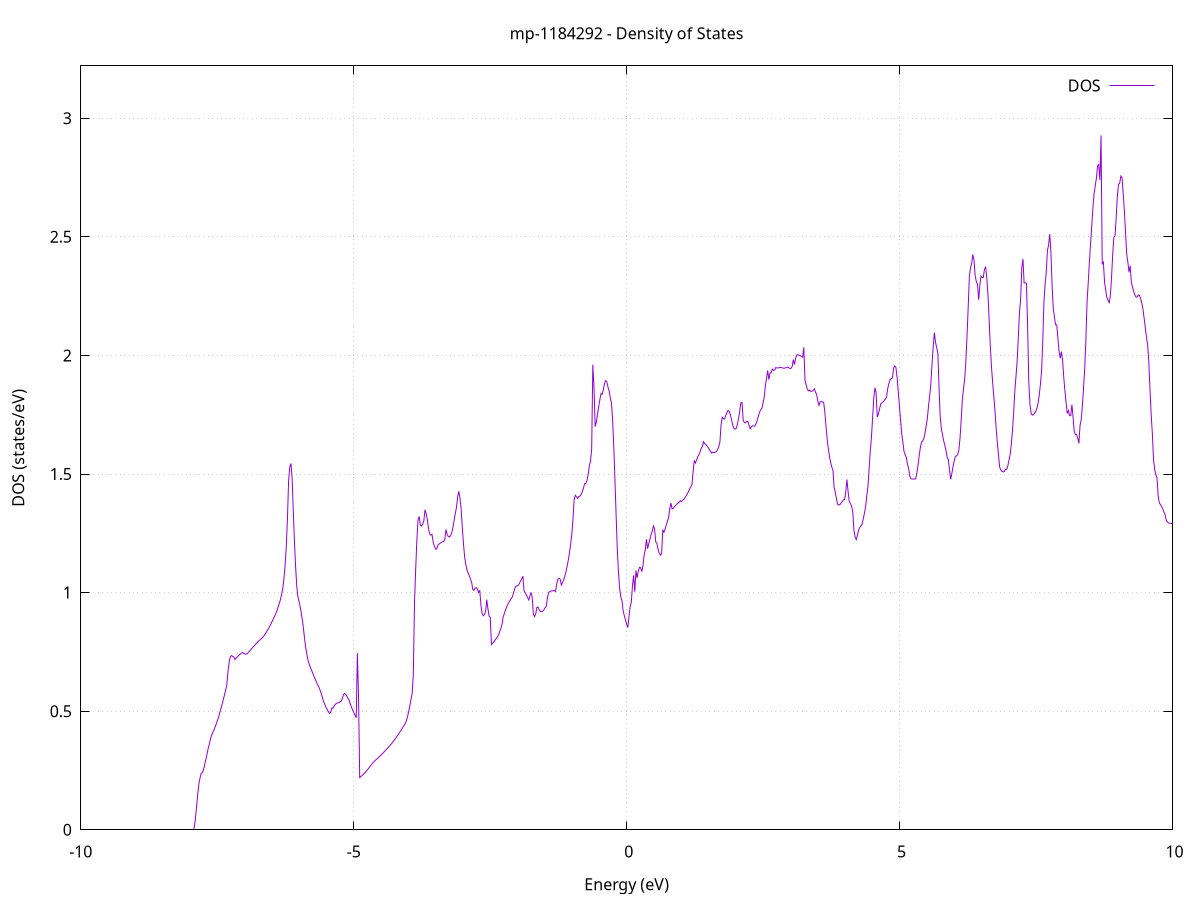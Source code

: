 set title 'mp-1184292 - Density of States'
set xlabel 'Energy (eV)'
set ylabel 'DOS (states/eV)'
set grid
set xrange [-10:10]
set yrange [0:3.221]
set xzeroaxis lt -1
set terminal png size 800,600
set output 'mp-1184292_dos_gnuplot.png'
plot '-' using 1:2 with lines title 'DOS'
-12.876600 0.000000
-12.855200 0.000000
-12.833900 0.000000
-12.812500 0.000000
-12.791200 0.000000
-12.769800 0.000000
-12.748500 0.000000
-12.727100 0.000000
-12.705800 0.000000
-12.684400 0.000000
-12.663100 0.000000
-12.641700 0.000000
-12.620300 0.000000
-12.599000 0.000000
-12.577600 0.000000
-12.556300 0.000000
-12.534900 0.000000
-12.513600 0.000000
-12.492200 0.000000
-12.470900 0.000000
-12.449500 0.000000
-12.428200 0.000000
-12.406800 0.000000
-12.385500 0.000000
-12.364100 0.000000
-12.342700 0.000000
-12.321400 0.000000
-12.300000 0.000000
-12.278700 0.000000
-12.257300 0.000000
-12.236000 0.000000
-12.214600 0.000000
-12.193300 0.000000
-12.171900 0.000000
-12.150600 0.000000
-12.129200 0.000000
-12.107900 0.000000
-12.086500 0.000000
-12.065100 0.000000
-12.043800 0.000000
-12.022400 0.000000
-12.001100 0.000000
-11.979700 0.000000
-11.958400 0.000000
-11.937000 0.000000
-11.915700 0.000000
-11.894300 0.000000
-11.873000 0.000000
-11.851600 0.000000
-11.830200 0.000000
-11.808900 0.000000
-11.787500 0.000000
-11.766200 0.000000
-11.744800 0.000000
-11.723500 0.000000
-11.702100 0.000000
-11.680800 0.000000
-11.659400 0.000000
-11.638100 0.000000
-11.616700 0.000000
-11.595400 0.000000
-11.574000 0.000000
-11.552600 0.000000
-11.531300 0.000000
-11.509900 0.000000
-11.488600 0.000000
-11.467200 0.000000
-11.445900 0.000000
-11.424500 0.000000
-11.403200 0.000000
-11.381800 0.000000
-11.360500 0.000000
-11.339100 0.000000
-11.317800 0.000000
-11.296400 0.000000
-11.275000 0.000000
-11.253700 0.000000
-11.232300 0.000000
-11.211000 0.000000
-11.189600 0.000000
-11.168300 0.000000
-11.146900 0.000000
-11.125600 0.000000
-11.104200 0.000000
-11.082900 0.000000
-11.061500 0.000000
-11.040100 0.000000
-11.018800 0.000000
-10.997400 0.000000
-10.976100 0.000000
-10.954700 0.000000
-10.933400 0.671300
-10.912000 3.934100
-10.890700 5.936700
-10.869300 5.947500
-10.848000 8.579900
-10.826600 11.376500
-10.805300 32.340500
-10.783900 21.013700
-10.762500 22.232200
-10.741200 28.675200
-10.719800 42.199900
-10.698500 43.001800
-10.677100 66.259800
-10.655800 57.631800
-10.634400 39.516400
-10.613100 46.316500
-10.591700 41.899100
-10.570400 93.167200
-10.549000 74.347300
-10.527600 106.409300
-10.506300 132.828800
-10.484900 137.106000
-10.463600 163.515000
-10.442200 86.697800
-10.420900 45.495100
-10.399500 28.879300
-10.378200 27.804700
-10.356800 8.418700
-10.335500 5.721700
-10.314100 4.422900
-10.292800 4.007300
-10.271400 4.039500
-10.250000 3.246100
-10.228700 3.423300
-10.207300 0.850700
-10.186000 0.000000
-10.164600 0.000000
-10.143300 0.000000
-10.121900 0.000000
-10.100600 0.000000
-10.079200 0.000000
-10.057900 0.000000
-10.036500 0.000000
-10.015200 0.000000
-9.993800 0.000000
-9.972400 0.000000
-9.951100 0.000000
-9.929700 0.000000
-9.908400 0.000000
-9.887000 0.000000
-9.865700 0.000000
-9.844300 0.000000
-9.823000 0.000000
-9.801600 0.000000
-9.780300 0.000000
-9.758900 0.000000
-9.737500 0.000000
-9.716200 0.000000
-9.694800 0.000000
-9.673500 0.000000
-9.652100 0.000000
-9.630800 0.000000
-9.609400 0.000000
-9.588100 0.000000
-9.566700 0.000000
-9.545400 0.000000
-9.524000 0.000000
-9.502700 0.000000
-9.481300 0.000000
-9.459900 0.000000
-9.438600 0.000000
-9.417200 0.000000
-9.395900 0.000000
-9.374500 0.000000
-9.353200 0.000000
-9.331800 0.000000
-9.310500 0.000000
-9.289100 0.000000
-9.267800 0.000000
-9.246400 0.000000
-9.225100 0.000000
-9.203700 0.000000
-9.182300 0.000000
-9.161000 0.000000
-9.139600 0.000000
-9.118300 0.000000
-9.096900 0.000000
-9.075600 0.000000
-9.054200 0.000000
-9.032900 0.000000
-9.011500 0.000000
-8.990200 0.000000
-8.968800 0.000000
-8.947400 0.000000
-8.926100 0.000000
-8.904700 0.000000
-8.883400 0.000000
-8.862000 0.000000
-8.840700 0.000000
-8.819300 0.000000
-8.798000 0.000000
-8.776600 0.000000
-8.755300 0.000000
-8.733900 0.000000
-8.712600 0.000000
-8.691200 0.000000
-8.669800 0.000000
-8.648500 0.000000
-8.627100 0.000000
-8.605800 0.000000
-8.584400 0.000000
-8.563100 0.000000
-8.541700 0.000000
-8.520400 0.000000
-8.499000 0.000000
-8.477700 0.000000
-8.456300 0.000000
-8.435000 0.000000
-8.413600 0.000000
-8.392200 0.000000
-8.370900 0.000000
-8.349500 0.000000
-8.328200 0.000000
-8.306800 0.000000
-8.285500 0.000000
-8.264100 0.000000
-8.242800 0.000000
-8.221400 0.000000
-8.200100 0.000000
-8.178700 0.000000
-8.157300 0.000000
-8.136000 0.000000
-8.114600 0.000000
-8.093300 0.000000
-8.071900 0.000000
-8.050600 0.000000
-8.029200 0.000000
-8.007900 0.000000
-7.986500 0.000000
-7.965200 0.000000
-7.943800 0.000000
-7.922500 0.007900
-7.901100 0.044600
-7.879700 0.095200
-7.858400 0.147500
-7.837000 0.192100
-7.815700 0.217900
-7.794300 0.237900
-7.773000 0.240500
-7.751600 0.253500
-7.730300 0.274600
-7.708900 0.296400
-7.687600 0.319100
-7.666200 0.342600
-7.644800 0.361700
-7.623500 0.383700
-7.602100 0.399200
-7.580800 0.410600
-7.559400 0.421100
-7.538100 0.433800
-7.516700 0.447300
-7.495400 0.461100
-7.474000 0.476800
-7.452700 0.494700
-7.431300 0.512300
-7.410000 0.530500
-7.388600 0.549400
-7.367200 0.568800
-7.345900 0.589000
-7.324500 0.610200
-7.303200 0.667700
-7.281800 0.706400
-7.260500 0.729600
-7.239100 0.734600
-7.217800 0.731100
-7.196400 0.728100
-7.175100 0.718000
-7.153700 0.723600
-7.132400 0.729100
-7.111000 0.734100
-7.089600 0.738600
-7.068300 0.742700
-7.046900 0.746700
-7.025600 0.746400
-7.004200 0.742300
-6.982900 0.740500
-6.961500 0.741100
-6.940200 0.745300
-6.918800 0.750700
-6.897500 0.756300
-6.876100 0.761900
-6.854700 0.767500
-6.833400 0.773000
-6.812000 0.778600
-6.790700 0.784100
-6.769300 0.789600
-6.748000 0.794500
-6.726600 0.799100
-6.705300 0.803600
-6.683900 0.808100
-6.662600 0.813100
-6.641200 0.819000
-6.619900 0.826700
-6.598500 0.834400
-6.577100 0.842400
-6.555800 0.850800
-6.534400 0.860000
-6.513100 0.869800
-6.491700 0.880000
-6.470400 0.890400
-6.449000 0.900800
-6.427700 0.911500
-6.406300 0.924500
-6.385000 0.938900
-6.363600 0.954200
-6.342300 0.970500
-6.320900 0.992300
-6.299500 1.017100
-6.278200 1.059300
-6.256800 1.116000
-6.235500 1.193300
-6.214100 1.311400
-6.192800 1.473200
-6.171400 1.528900
-6.150100 1.544400
-6.128700 1.483800
-6.107400 1.344400
-6.086000 1.218000
-6.064600 1.109500
-6.043300 1.026200
-6.021900 0.982100
-6.000600 0.961700
-5.979200 0.937700
-5.957900 0.910000
-5.936500 0.878200
-5.915200 0.837000
-5.893800 0.793100
-5.872500 0.758500
-5.851100 0.730700
-5.829800 0.707800
-5.808400 0.692900
-5.787000 0.680900
-5.765700 0.668900
-5.744300 0.656700
-5.723000 0.644600
-5.701600 0.632700
-5.680300 0.620800
-5.658900 0.610900
-5.637600 0.600900
-5.616200 0.588600
-5.594900 0.574400
-5.573500 0.557400
-5.552200 0.541900
-5.530800 0.528800
-5.509400 0.517400
-5.488100 0.508200
-5.466700 0.499600
-5.445400 0.490900
-5.424000 0.493900
-5.402700 0.513400
-5.381300 0.512400
-5.360000 0.521400
-5.338600 0.528200
-5.317300 0.532800
-5.295900 0.535200
-5.274500 0.535300
-5.253200 0.539500
-5.231800 0.541300
-5.210500 0.551900
-5.189100 0.569500
-5.167800 0.574800
-5.146400 0.570800
-5.125100 0.562100
-5.103700 0.553900
-5.082400 0.545400
-5.061000 0.529600
-5.039700 0.515900
-5.018300 0.504400
-4.996900 0.493400
-4.975600 0.482600
-4.954200 0.471800
-4.932900 0.744700
-4.911500 0.556700
-4.890200 0.220100
-4.868800 0.224200
-4.847500 0.228500
-4.826100 0.233100
-4.804800 0.238400
-4.783400 0.243800
-4.762000 0.249400
-4.740700 0.255100
-4.719300 0.261300
-4.698000 0.267700
-4.676600 0.274300
-4.655300 0.280500
-4.633900 0.286000
-4.612600 0.291100
-4.591200 0.295500
-4.569900 0.299500
-4.548500 0.303700
-4.527200 0.308900
-4.505800 0.313700
-4.484400 0.318600
-4.463100 0.323800
-4.441700 0.329100
-4.420400 0.334300
-4.399000 0.339600
-4.377700 0.344900
-4.356300 0.350300
-4.335000 0.355700
-4.313600 0.361300
-4.292300 0.367300
-4.270900 0.373700
-4.249600 0.380300
-4.228200 0.387100
-4.206800 0.394300
-4.185500 0.401500
-4.164100 0.408900
-4.142800 0.416400
-4.121400 0.424000
-4.100100 0.431800
-4.078700 0.439700
-4.057400 0.447800
-4.036000 0.459500
-4.014700 0.477100
-3.993300 0.498500
-3.971900 0.522900
-3.950600 0.549000
-3.929200 0.576200
-3.907900 0.654200
-3.886500 0.960700
-3.865200 1.095900
-3.843800 1.218700
-3.822500 1.305400
-3.801100 1.321400
-3.779800 1.285700
-3.758400 1.280500
-3.737100 1.288300
-3.715700 1.302300
-3.694300 1.349100
-3.673000 1.334500
-3.651600 1.307600
-3.630300 1.269800
-3.608900 1.247900
-3.587600 1.242100
-3.566200 1.245700
-3.544900 1.213100
-3.523500 1.197400
-3.502200 1.183700
-3.480800 1.183500
-3.459500 1.199700
-3.438100 1.204600
-3.416700 1.208400
-3.395400 1.211800
-3.374000 1.214000
-3.352700 1.214900
-3.331300 1.223700
-3.310000 1.266200
-3.288600 1.246200
-3.267300 1.236700
-3.245900 1.234500
-3.224600 1.240300
-3.203200 1.254000
-3.181800 1.274800
-3.160500 1.305100
-3.139100 1.332800
-3.117800 1.359000
-3.096400 1.403600
-3.075100 1.427200
-3.053700 1.399100
-3.032400 1.354400
-3.011000 1.274300
-2.989700 1.207100
-2.968300 1.151300
-2.947000 1.119100
-2.925600 1.096300
-2.904200 1.083400
-2.882900 1.071300
-2.861500 1.058000
-2.840200 1.043600
-2.818800 1.013300
-2.797500 1.009400
-2.776100 1.019400
-2.754800 1.020500
-2.733400 1.015100
-2.712100 1.000300
-2.690700 1.008200
-2.669400 0.947500
-2.648000 0.911100
-2.626600 0.902400
-2.605300 0.907200
-2.583900 0.921300
-2.562600 0.970700
-2.541200 0.931600
-2.519900 0.900800
-2.498500 0.895500
-2.477200 0.781100
-2.455800 0.786600
-2.434500 0.792400
-2.413100 0.798900
-2.391700 0.806100
-2.370400 0.811400
-2.349000 0.820800
-2.327700 0.833600
-2.306300 0.848800
-2.285000 0.864300
-2.263600 0.895900
-2.242300 0.910800
-2.220900 0.925200
-2.199600 0.938400
-2.178200 0.949900
-2.156900 0.959700
-2.135500 0.967800
-2.114100 0.974700
-2.092800 0.983000
-2.071400 1.000200
-2.050100 1.016000
-2.028700 1.028100
-2.007400 1.027600
-1.986000 1.030800
-1.964700 1.039500
-1.943300 1.048500
-1.922000 1.058300
-1.900600 1.069300
-1.879200 1.006400
-1.857900 0.999400
-1.836500 0.990400
-1.815200 0.979700
-1.793800 0.969000
-1.772500 0.985000
-1.751100 1.001000
-1.729800 0.980300
-1.708400 0.909200
-1.687100 0.898400
-1.665700 0.909900
-1.644400 0.937600
-1.623000 0.939400
-1.601600 0.928100
-1.580300 0.919800
-1.558900 0.919300
-1.537600 0.922000
-1.516200 0.927000
-1.494900 0.936100
-1.473500 0.941800
-1.452200 0.975400
-1.430800 0.999200
-1.409500 1.004300
-1.388100 1.007300
-1.366800 1.006600
-1.345400 1.008500
-1.324000 1.008700
-1.302700 1.004600
-1.281300 1.036300
-1.260000 1.056500
-1.238600 1.060400
-1.217300 1.056800
-1.195900 1.031700
-1.174600 1.042600
-1.153200 1.054500
-1.131900 1.069600
-1.110500 1.088900
-1.089100 1.112100
-1.067800 1.139100
-1.046400 1.168600
-1.025100 1.205000
-1.003700 1.247600
-0.982400 1.313700
-0.961000 1.393900
-0.939700 1.410400
-0.918300 1.403600
-0.897000 1.397600
-0.875600 1.405300
-0.854300 1.406700
-0.832900 1.414300
-0.811500 1.426200
-0.790200 1.440900
-0.768800 1.460500
-0.747500 1.459800
-0.726100 1.473600
-0.704800 1.497600
-0.683400 1.534500
-0.662100 1.555200
-0.640700 1.605000
-0.619400 1.961400
-0.598000 1.865400
-0.576700 1.699800
-0.555300 1.718800
-0.533900 1.750700
-0.512600 1.783700
-0.491200 1.813200
-0.469900 1.839300
-0.448500 1.836300
-0.427200 1.854800
-0.405800 1.881200
-0.384500 1.894000
-0.363100 1.889000
-0.341800 1.866300
-0.320400 1.849800
-0.299000 1.821300
-0.277700 1.798300
-0.256300 1.724200
-0.235000 1.611000
-0.213600 1.471600
-0.192300 1.322100
-0.170900 1.179100
-0.149600 1.086200
-0.128200 1.017500
-0.106900 0.981200
-0.085500 0.965700
-0.064200 0.923200
-0.042800 0.902800
-0.021400 0.884300
-0.000100 0.867600
0.021300 0.852700
0.042600 0.897100
0.064000 0.941600
0.085300 0.960000
0.106700 1.028200
0.128000 1.072500
0.149400 1.003500
0.170700 1.093500
0.192100 1.061800
0.213400 1.090600
0.234800 1.106400
0.256200 1.105200
0.277500 1.088600
0.298900 1.113000
0.320200 1.159000
0.341600 1.180100
0.362900 1.225100
0.384300 1.185200
0.405600 1.206000
0.427000 1.227200
0.448300 1.245500
0.469700 1.258600
0.491100 1.281000
0.512400 1.268100
0.533800 1.213100
0.555100 1.207100
0.576500 1.180800
0.597800 1.165400
0.619200 1.158000
0.640500 1.164600
0.661900 1.265600
0.683200 1.254300
0.704600 1.269200
0.725900 1.285000
0.747300 1.301200
0.768700 1.316100
0.790000 1.353500
0.811400 1.377600
0.832700 1.352900
0.854100 1.355800
0.875400 1.362100
0.896800 1.367700
0.918100 1.372600
0.939500 1.376900
0.960800 1.381000
0.982200 1.387600
1.003600 1.383700
1.024900 1.390400
1.046300 1.392600
1.067600 1.399800
1.089000 1.407700
1.110300 1.416300
1.131700 1.425600
1.153000 1.435800
1.174400 1.446700
1.195700 1.454200
1.217100 1.507400
1.238400 1.557400
1.259800 1.546500
1.281200 1.560000
1.302500 1.572600
1.323900 1.580700
1.345200 1.593800
1.366600 1.609100
1.387900 1.616700
1.409300 1.636200
1.430600 1.628000
1.452000 1.624500
1.473300 1.618300
1.494700 1.611300
1.516000 1.603600
1.537400 1.595100
1.558800 1.588200
1.580100 1.592000
1.601500 1.590600
1.622800 1.591600
1.644200 1.595300
1.665500 1.602000
1.686900 1.614500
1.708200 1.634300
1.729600 1.706600
1.750900 1.739300
1.772300 1.733400
1.793700 1.731600
1.815000 1.746800
1.836400 1.758900
1.857700 1.768200
1.879100 1.765500
1.900400 1.749100
1.921800 1.728500
1.943100 1.707000
1.964500 1.693800
1.985800 1.688800
2.007200 1.691900
2.028500 1.709000
2.049900 1.734800
2.071300 1.765200
2.092600 1.800900
2.114000 1.801700
2.135300 1.726600
2.156700 1.716800
2.178000 1.715900
2.199400 1.722300
2.220700 1.721500
2.242100 1.705300
2.263400 1.691000
2.284800 1.699400
2.306100 1.703300
2.327500 1.701900
2.348900 1.702400
2.370200 1.711700
2.391600 1.725600
2.412900 1.743200
2.434300 1.760500
2.455600 1.771000
2.477000 1.775700
2.498300 1.799500
2.519700 1.823200
2.541000 1.871600
2.562400 1.903200
2.583800 1.936700
2.605100 1.898000
2.626500 1.926500
2.647800 1.926700
2.669200 1.942400
2.690500 1.936800
2.711900 1.938800
2.733200 1.949200
2.754600 1.947000
2.775900 1.947200
2.797300 1.948900
2.818600 1.949200
2.840000 1.948600
2.861400 1.946900
2.882700 1.946100
2.904100 1.947100
2.925400 1.948800
2.946800 1.950900
2.968100 1.948700
2.989500 1.944800
3.010800 1.945900
3.032200 1.953400
3.053500 1.982800
3.074900 1.961400
3.096300 1.988600
3.117600 2.002800
3.139000 2.003000
3.160300 2.000700
3.181700 1.999500
3.203000 1.995200
3.224400 1.992400
3.245700 2.034100
3.267100 1.896000
3.288400 1.874500
3.309800 1.858300
3.331100 1.850700
3.352500 1.854100
3.373900 1.848600
3.395200 1.849000
3.416600 1.851800
3.437900 1.859500
3.459300 1.845200
3.480600 1.836300
3.502000 1.808200
3.523300 1.789700
3.544700 1.804200
3.566000 1.804900
3.587400 1.804400
3.608700 1.802800
3.630100 1.763900
3.651500 1.702700
3.672800 1.650200
3.694200 1.607100
3.715500 1.574900
3.736900 1.549200
3.758200 1.529200
3.779600 1.516000
3.800900 1.443600
3.822300 1.423600
3.843600 1.395300
3.865000 1.372300
3.886400 1.369200
3.907700 1.371300
3.929100 1.378300
3.950400 1.384400
3.971800 1.390900
3.993100 1.392700
4.014500 1.422700
4.035800 1.477000
4.057200 1.425900
4.078500 1.383800
4.099900 1.376300
4.121200 1.364400
4.142600 1.341300
4.164000 1.262100
4.185300 1.234000
4.206700 1.223400
4.228000 1.241700
4.249400 1.262400
4.270700 1.275100
4.292100 1.280900
4.313400 1.288700
4.334800 1.310500
4.356100 1.335000
4.377500 1.360500
4.398800 1.408600
4.420200 1.445900
4.441600 1.519800
4.462900 1.595700
4.484300 1.653700
4.505600 1.736800
4.527000 1.817800
4.548300 1.863300
4.569700 1.844000
4.591000 1.740800
4.612400 1.753300
4.633700 1.774800
4.655100 1.796300
4.676500 1.799700
4.697800 1.804100
4.719200 1.810200
4.740500 1.816400
4.761900 1.824900
4.783200 1.861100
4.804600 1.882100
4.825900 1.897700
4.847300 1.902000
4.868600 1.905600
4.890000 1.945200
4.911300 1.955800
4.932700 1.949800
4.954100 1.908000
4.975400 1.849400
4.996800 1.789300
5.018100 1.727200
5.039500 1.669500
5.060800 1.632500
5.082200 1.594800
5.103500 1.581800
5.124900 1.567900
5.146200 1.540700
5.167600 1.521600
5.188900 1.489100
5.210300 1.479800
5.231700 1.479000
5.253000 1.479100
5.274400 1.478600
5.295700 1.479900
5.317100 1.505000
5.338400 1.537700
5.359800 1.577700
5.381100 1.612300
5.402500 1.635300
5.423800 1.639000
5.445200 1.649700
5.466600 1.673400
5.487900 1.703600
5.509300 1.735200
5.530600 1.787800
5.552000 1.829100
5.573300 1.880900
5.594700 1.965300
5.616000 2.036000
5.637400 2.096100
5.658700 2.055600
5.680100 2.032500
5.701400 2.009800
5.722800 1.867800
5.744200 1.740800
5.765500 1.691100
5.786900 1.664600
5.808200 1.639600
5.829600 1.620200
5.850900 1.599600
5.872300 1.569800
5.893600 1.561200
5.915000 1.515800
5.936300 1.477700
5.957700 1.502600
5.979100 1.531400
6.000400 1.554800
6.021800 1.574500
6.043100 1.576500
6.064500 1.581500
6.085800 1.601400
6.107200 1.650500
6.128500 1.727200
6.149900 1.812000
6.171200 1.859700
6.192600 1.899400
6.213900 1.972200
6.235300 2.079700
6.256700 2.199800
6.278000 2.330100
6.299400 2.370100
6.320700 2.387400
6.342100 2.425900
6.363400 2.402000
6.384800 2.337000
6.406100 2.311500
6.427500 2.301400
6.448800 2.235200
6.470200 2.294000
6.491500 2.334200
6.512900 2.328600
6.534300 2.329000
6.555600 2.364100
6.577000 2.372500
6.598300 2.325200
6.619700 2.254800
6.641000 2.151600
6.662400 2.038500
6.683700 1.953000
6.705100 1.885800
6.726400 1.827400
6.747800 1.766300
6.769200 1.694200
6.790500 1.632000
6.811900 1.583500
6.833200 1.529400
6.854600 1.517600
6.875900 1.511100
6.897300 1.508900
6.918600 1.510500
6.940000 1.519300
6.961300 1.519800
6.982700 1.533800
7.004000 1.557900
7.025400 1.582900
7.046800 1.624800
7.068100 1.682500
7.089500 1.755900
7.110800 1.847500
7.132200 1.909900
7.153500 1.975700
7.174900 2.073800
7.196200 2.180100
7.217600 2.237200
7.238900 2.367700
7.260300 2.407000
7.281600 2.305600
7.303000 2.306400
7.324400 2.304000
7.345700 2.127200
7.367100 1.888700
7.388400 1.794500
7.409800 1.756100
7.431100 1.748100
7.452500 1.750800
7.473800 1.756600
7.495200 1.763700
7.516500 1.777400
7.537900 1.799300
7.559300 1.833800
7.580600 1.878800
7.602000 1.934600
7.623300 2.060900
7.644700 2.225300
7.666000 2.299000
7.687400 2.350300
7.708700 2.442600
7.730100 2.465600
7.751400 2.511500
7.772800 2.433200
7.794100 2.296100
7.815500 2.197800
7.836900 2.162300
7.858200 2.129500
7.879600 2.128800
7.900900 2.072100
7.922300 2.016400
7.943600 1.988200
7.965000 2.016300
7.986300 1.980400
8.007700 1.908300
8.029000 1.849900
8.050400 1.803200
8.071700 1.755000
8.093100 1.767500
8.114500 1.745700
8.135800 1.746800
8.157200 1.792900
8.178500 1.739400
8.199900 1.679400
8.221200 1.666300
8.242600 1.666100
8.263900 1.652000
8.285300 1.629200
8.306600 1.705500
8.328000 1.729600
8.349400 1.789000
8.370700 1.865100
8.392100 1.946700
8.413400 2.067600
8.434800 2.225700
8.456100 2.306400
8.477500 2.394300
8.498800 2.470600
8.520200 2.544300
8.541500 2.620300
8.562900 2.680500
8.584200 2.714900
8.605600 2.746900
8.627000 2.799000
8.648300 2.804500
8.669700 2.740300
8.691000 2.927900
8.712400 2.384200
8.733700 2.393300
8.755100 2.310300
8.776400 2.274500
8.797800 2.244300
8.819100 2.232300
8.840500 2.222600
8.861900 2.252900
8.883200 2.327300
8.904600 2.426700
8.925900 2.498600
8.947300 2.505200
8.968600 2.582500
8.990000 2.673000
9.011300 2.721400
9.032700 2.726800
9.054000 2.756400
9.075400 2.749400
9.096700 2.684400
9.118100 2.610800
9.139500 2.518400
9.160800 2.427200
9.182200 2.393500
9.203500 2.350900
9.224900 2.378300
9.246200 2.308800
9.267600 2.287200
9.288900 2.269400
9.310300 2.254900
9.331600 2.246000
9.353000 2.246400
9.374300 2.255600
9.395700 2.253300
9.417100 2.239400
9.438400 2.219800
9.459800 2.193500
9.481100 2.155800
9.502500 2.115600
9.523800 2.075800
9.545200 2.044100
9.566500 1.969700
9.587900 1.855000
9.609200 1.751400
9.630600 1.672100
9.652000 1.562700
9.673300 1.519800
9.694700 1.498700
9.716000 1.484500
9.737400 1.408000
9.758700 1.378500
9.780100 1.370900
9.801400 1.363500
9.822800 1.351800
9.844100 1.339600
9.865500 1.327500
9.886800 1.303000
9.908200 1.297300
9.929600 1.293500
9.950900 1.292100
9.972300 1.292600
9.993600 1.291000
10.015000 1.283800
10.036300 1.273200
10.057700 1.266400
10.079000 1.263800
10.100400 1.255000
10.121700 1.255200
10.143100 1.256000
10.164400 1.257500
10.185800 1.260000
10.207200 1.265000
10.228500 1.272500
10.249900 1.282500
10.271200 1.294500
10.292600 1.309100
10.313900 1.329400
10.335300 1.349700
10.356600 1.365400
10.378000 1.380000
10.399300 1.399600
10.420700 1.427900
10.442100 1.451200
10.463400 1.470400
10.484800 1.484800
10.506100 1.487300
10.527500 1.476100
10.548800 1.496700
10.570200 1.577300
10.591500 1.644400
10.612900 1.715900
10.634200 1.811100
10.655600 1.905800
10.676900 1.965200
10.698300 2.011000
10.719700 2.041800
10.741000 2.068600
10.762400 2.084400
10.783700 2.060100
10.805100 2.059200
10.826400 2.052800
10.847800 2.034200
10.869100 2.019600
10.890500 2.004800
10.911800 1.984300
10.933200 1.961600
10.954500 1.945100
10.975900 1.930000
10.997300 1.911500
11.018600 1.879900
11.040000 1.836100
11.061300 1.773800
11.082700 1.720800
11.104000 1.700500
11.125400 1.682600
11.146700 1.667200
11.168100 1.654400
11.189400 1.644000
11.210800 1.634000
11.232200 1.621400
11.253500 1.610600
11.274900 1.631500
11.296200 1.631100
11.317600 1.641900
11.338900 1.637000
11.360300 1.632700
11.381600 1.634600
11.403000 1.640800
11.424300 1.654900
11.445700 1.674100
11.467000 1.688800
11.488400 1.732200
11.509800 1.753400
11.531100 1.807600
11.552500 1.861700
11.573800 1.949000
11.595200 2.028500
11.616500 2.155200
11.637900 1.953400
11.659200 1.873300
11.680600 1.885700
11.701900 1.900400
11.723300 1.916400
11.744700 1.933700
11.766000 1.961600
11.787400 1.957400
11.808700 1.988600
11.830100 2.040500
11.851400 2.079000
11.872800 2.171000
11.894100 2.200200
11.915500 2.141100
11.936800 2.046000
11.958200 1.984600
11.979500 1.923800
12.000900 1.849200
12.022300 1.759200
12.043600 1.720600
12.065000 1.684900
12.086300 1.653600
12.107700 1.634200
12.129000 1.625700
12.150400 1.600700
12.171700 1.580100
12.193100 1.573600
12.214400 1.598300
12.235800 1.623700
12.257100 1.645000
12.278500 1.670800
12.299900 1.716000
12.321200 1.742500
12.342600 1.772400
12.363900 1.812700
12.385300 1.827400
12.406600 1.852300
12.428000 1.865700
12.449300 1.906900
12.470700 1.925500
12.492000 1.952700
12.513400 1.966300
12.534800 1.976200
12.556100 2.010400
12.577500 2.025700
12.598800 2.038600
12.620200 2.067100
12.641500 2.219400
12.662900 2.262400
12.684200 2.138000
12.705600 2.106800
12.726900 2.108400
12.748300 2.134800
12.769600 2.179200
12.791000 2.202000
12.812400 2.216900
12.833700 2.240500
12.855100 2.331600
12.876400 2.338800
12.897800 2.363700
12.919100 2.427400
12.940500 2.298000
12.961800 2.282200
12.983200 2.262000
13.004500 2.233900
13.025900 2.206900
13.047200 2.184500
13.068600 2.153800
13.090000 2.100500
13.111300 2.075500
13.132700 2.068000
13.154000 2.072900
13.175400 2.112500
13.196700 2.140900
13.218100 2.058900
13.239400 2.061100
13.260800 2.067300
13.282100 2.085100
13.303500 2.105600
13.324900 2.122400
13.346200 2.141700
13.367600 2.186400
13.388900 2.221300
13.410300 2.247100
13.431600 2.236000
13.453000 2.212000
13.474300 2.214800
13.495700 2.235100
13.517000 2.252400
13.538400 2.268600
13.559700 2.298000
13.581100 2.312400
13.602500 2.357900
13.623800 2.396000
13.645200 2.426300
13.666500 2.483000
13.687900 2.490500
13.709200 2.537300
13.730600 2.630400
13.751900 2.758100
13.773300 2.542600
13.794600 2.410100
13.816000 2.343400
13.837300 2.280500
13.858700 2.228500
13.880100 2.138000
13.901400 2.092500
13.922800 2.082100
13.944100 2.106300
13.965500 2.096500
13.986800 2.099900
14.008200 2.124700
14.029500 2.213600
14.050900 2.280900
14.072200 2.343600
14.093600 2.414400
14.115000 2.409200
14.136300 2.426000
14.157700 2.443900
14.179000 2.493300
14.200400 2.496900
14.221700 2.511400
14.243100 2.541800
14.264400 2.552200
14.285800 2.570500
14.307100 2.621400
14.328500 2.613800
14.349800 2.621900
14.371200 2.614700
14.392600 2.599600
14.413900 2.600700
14.435300 2.597300
14.456600 2.535800
14.478000 2.539900
14.499300 2.552100
14.520700 2.566900
14.542000 2.586800
14.563400 2.604900
14.584700 2.615300
14.606100 2.624300
14.627500 2.603700
14.648800 2.597600
14.670200 2.594800
14.691500 2.584900
14.712900 2.560400
14.734200 2.537000
14.755600 2.493700
14.776900 2.481700
14.798300 2.511500
14.819600 2.520400
14.841000 2.564300
14.862300 2.615500
14.883700 2.650900
14.905100 2.678300
14.926400 2.697000
14.947800 2.702800
14.969100 2.683400
14.990500 2.628800
15.011800 2.584000
15.033200 2.567700
15.054500 2.557500
15.075900 2.515800
15.097200 2.491500
15.118600 2.475200
15.139900 2.463300
15.161300 2.432100
15.182700 2.389800
15.204000 2.355100
15.225400 2.323200
15.246700 2.272500
15.268100 2.245100
15.289400 2.232000
15.310800 2.222000
15.332100 2.218800
15.353500 2.234500
15.374800 2.254600
15.396200 2.279400
15.417600 2.285700
15.438900 2.254800
15.460300 2.207500
15.481600 2.191200
15.503000 2.274600
15.524300 2.128200
15.545700 2.208600
15.567000 2.309600
15.588400 2.447800
15.609700 2.520500
15.631100 2.550400
15.652400 2.602400
15.673800 2.558600
15.695200 2.511300
15.716500 2.466500
15.737900 2.449200
15.759200 2.450000
15.780600 2.459700
15.801900 2.471400
15.823300 2.484300
15.844600 2.494600
15.866000 2.532400
15.887300 2.772600
15.908700 2.846200
15.930000 2.912500
15.951400 2.776500
15.972800 2.599100
15.994100 2.531400
16.015500 2.550200
16.036800 2.627300
16.058200 2.654300
16.079500 2.624600
16.100900 2.576100
16.122200 2.599000
16.143600 2.474700
16.164900 2.371600
16.186300 2.306600
16.207700 2.325800
16.229000 2.317200
16.250400 2.262500
16.271700 2.213700
16.293100 2.226300
16.314400 2.251100
16.335800 2.273700
16.357100 2.289400
16.378500 2.299900
16.399800 2.311900
16.421200 2.270100
16.442500 2.205500
16.463900 2.187700
16.485300 2.205800
16.506600 2.219500
16.528000 2.648300
16.549300 2.262200
16.570700 2.208300
16.592000 2.196600
16.613400 2.196100
16.634700 2.196900
16.656100 2.200700
16.677400 2.209700
16.698800 2.219300
16.720100 2.204800
16.741500 2.106200
16.762900 2.101800
16.784200 2.126400
16.805600 2.169100
16.826900 2.128600
16.848300 2.142200
16.869600 2.167600
16.891000 2.199000
16.912300 2.235900
16.933700 2.287900
16.955000 2.281800
16.976400 2.299000
16.997800 2.308900
17.019100 2.316600
17.040500 2.327900
17.061800 2.340200
17.083200 2.356700
17.104500 2.376900
17.125900 2.406800
17.147200 2.446800
17.168600 2.483700
17.189900 2.513600
17.211300 2.501700
17.232600 2.509600
17.254000 2.530500
17.275400 2.544900
17.296700 2.558100
17.318100 2.571500
17.339400 2.583300
17.360800 2.694300
17.382100 2.621200
17.403500 2.629900
17.424800 2.656800
17.446200 2.747600
17.467500 2.826100
17.488900 2.737600
17.510300 2.651000
17.531600 2.614800
17.553000 2.548700
17.574300 2.472100
17.595700 2.398400
17.617000 2.322500
17.638400 2.280600
17.659700 2.248500
17.681100 2.215400
17.702400 2.181900
17.723800 2.161100
17.745100 2.112300
17.766500 2.089400
17.787900 2.068100
17.809200 2.048300
17.830600 2.031300
17.851900 1.992400
17.873300 1.992800
17.894600 2.001900
17.916000 2.018400
17.937300 2.039200
17.958700 2.209500
17.980000 2.100800
18.001400 2.111800
18.022700 2.186900
18.044100 2.143600
18.065500 2.198900
18.086800 2.265200
18.108200 2.330300
18.129500 2.385400
18.150900 2.427600
18.172200 2.434500
18.193600 2.422300
18.214900 2.392500
18.236300 2.433200
18.257600 2.438000
18.279000 2.444900
18.300400 2.488300
18.321700 2.530000
18.343100 2.554700
18.364400 2.612000
18.385800 2.597300
18.407100 2.538300
18.428500 2.524600
18.449800 2.498900
18.471200 2.475300
18.492500 2.433500
18.513900 2.398000
18.535200 2.380900
18.556600 2.378600
18.578000 2.372800
18.599300 2.365800
18.620700 2.377300
18.642000 2.397000
18.663400 2.405600
18.684700 2.414700
18.706100 2.414400
18.727400 2.389100
18.748800 2.379700
18.770100 2.377400
18.791500 2.409200
18.812800 2.430200
18.834200 2.436200
18.855600 2.452400
18.876900 2.484100
18.898300 2.518000
18.919600 2.556300
18.941000 2.586100
18.962300 2.615700
18.983700 2.667200
19.005000 2.676200
19.026400 2.635300
19.047700 2.570700
19.069100 2.525300
19.090500 2.535300
19.111800 2.534100
19.133200 2.534400
19.154500 2.553700
19.175900 2.676400
19.197200 2.725500
19.218600 2.672900
19.239900 2.681700
19.261300 2.696000
19.282600 2.713400
19.304000 2.748600
19.325300 2.836600
19.346700 2.835500
19.368100 2.787800
19.389400 2.815100
19.410800 2.829200
19.432100 3.081500
19.453500 3.337800
19.474800 3.379100
19.496200 3.322500
19.517500 3.321300
19.538900 3.159700
19.560200 2.897500
19.581600 2.680100
19.602900 2.533900
19.624300 2.393000
19.645700 2.106000
19.667000 2.009600
19.688400 2.017600
19.709700 2.037700
19.731100 2.065200
19.752400 2.061700
19.773800 2.103300
19.795100 2.200500
19.816500 2.309300
19.837800 2.353100
19.859200 2.395000
19.880600 2.527600
19.901900 2.681300
19.923300 2.813400
19.944600 2.832400
19.966000 2.851200
19.987300 2.878000
20.008700 3.093600
20.030000 2.785800
20.051400 2.535400
20.072700 2.487600
20.094100 2.445600
20.115400 2.489100
20.136800 2.513400
20.158200 2.510100
20.179500 2.466000
20.200900 2.385500
20.222200 2.355800
20.243600 2.342500
20.264900 2.351100
20.286300 2.361500
20.307600 2.385500
20.329000 2.398700
20.350300 2.406900
20.371700 2.450000
20.393100 2.492100
20.414400 2.537800
20.435800 2.635500
20.457100 2.624300
20.478500 2.605600
20.499800 2.882300
20.521200 2.881100
20.542500 2.400600
20.563900 2.278300
20.585200 2.194200
20.606600 2.149000
20.627900 2.116700
20.649300 2.089400
20.670700 2.093600
20.692000 2.106800
20.713400 2.124000
20.734700 2.140600
20.756100 2.166000
20.777400 2.214600
20.798800 2.254800
20.820100 2.292000
20.841500 2.329400
20.862800 2.368500
20.884200 2.421700
20.905500 2.491000
20.926900 2.555400
20.948300 2.589800
20.969600 2.599200
20.991000 2.620600
21.012300 2.663500
21.033700 2.736700
21.055000 2.831000
21.076400 2.918200
21.097700 2.995300
21.119100 3.061900
21.140400 3.105300
21.161800 3.161600
21.183200 3.024500
21.204500 2.969900
21.225900 2.935500
21.247200 2.894200
21.268600 2.774700
21.289900 2.591300
21.311300 2.568300
21.332600 2.548700
21.354000 2.567700
21.375300 2.726200
21.396700 2.772200
21.418000 2.817400
21.439400 2.842800
21.460800 2.895300
21.482100 3.040700
21.503500 3.166900
21.524800 3.198000
21.546200 3.218600
21.567500 3.199100
21.588900 3.157600
21.610200 3.110000
21.631600 3.102600
21.652900 3.091700
21.674300 3.046100
21.695600 3.031900
21.717000 2.991400
21.738400 2.964000
21.759700 2.950400
21.781100 2.939000
21.802400 2.934700
21.823800 2.968600
21.845100 2.935900
21.866500 2.811900
21.887800 2.839700
21.909200 2.894600
21.930500 2.926400
21.951900 2.888600
21.973300 2.837400
21.994600 2.761700
22.016000 2.700700
22.037300 2.721000
22.058700 2.808600
22.080000 2.751400
22.101400 2.649200
22.122700 2.562500
22.144100 2.552300
22.165400 2.575000
22.186800 2.559500
22.208100 2.379500
22.229500 2.170500
22.250900 2.097200
22.272200 2.082700
22.293600 2.096700
22.314900 2.113200
22.336300 2.124200
22.357600 2.134700
22.379000 2.147700
22.400300 2.160400
22.421700 2.147200
22.443000 2.139200
22.464400 2.138100
22.485700 2.151500
22.507100 2.254900
22.528500 2.406200
22.549800 2.552200
22.571200 2.595600
22.592500 2.637700
22.613900 2.855000
22.635200 3.138200
22.656600 3.208900
22.677900 3.207300
22.699300 3.740300
22.720600 2.961900
22.742000 2.811800
22.763400 2.765900
22.784700 2.668400
22.806100 2.649200
22.827400 2.615700
22.848800 2.590200
22.870100 2.584300
22.891500 2.603800
22.912800 2.627800
22.934200 2.659900
22.955500 2.702200
22.976900 2.745600
22.998200 2.800800
23.019600 2.870800
23.041000 2.934200
23.062300 2.995800
23.083700 3.022900
23.105000 3.042800
23.126400 3.049000
23.147700 3.015300
23.169100 2.973900
23.190400 2.946500
23.211800 2.919100
23.233100 2.851200
23.254500 2.778500
23.275900 2.705300
23.297200 2.651800
23.318600 2.625200
23.339900 2.495100
23.361300 2.381000
23.382600 2.295500
23.404000 2.212600
23.425300 2.130600
23.446700 2.062300
23.468000 2.037500
23.489400 2.055900
23.510700 2.068800
23.532100 2.136000
23.553500 2.316400
23.574800 2.385700
23.596200 2.417400
23.617500 2.454700
23.638900 2.485200
23.660200 2.550900
23.681600 2.628900
23.702900 2.713000
23.724300 2.824000
23.745600 2.949400
23.767000 3.008300
23.788300 3.120900
23.809700 3.223800
23.831100 3.286400
23.852400 3.233800
23.873800 3.283900
23.895100 3.362700
23.916500 3.478300
23.937800 3.577800
23.959200 3.598800
23.980500 3.381300
24.001900 3.026100
24.023200 3.004100
24.044600 2.875000
24.066000 2.682900
24.087300 2.393600
24.108700 2.282400
24.130000 2.225900
24.151400 2.149800
24.172700 2.094900
24.194100 2.035100
24.215400 1.979100
24.236800 1.928300
24.258100 1.823500
24.279500 1.696300
24.300800 1.668400
24.322200 1.641100
24.343600 1.772600
24.364900 1.769800
24.386300 1.823900
24.407600 1.907800
24.429000 2.008400
24.450300 2.143700
24.471700 2.319700
24.493000 2.521800
24.514400 2.759900
24.535700 2.835000
24.557100 2.930000
24.578400 2.997500
24.599800 3.032900
24.621200 3.081200
24.642500 3.083000
24.663900 3.128100
24.685200 3.203100
24.706600 3.290500
24.727900 3.389400
24.749300 3.475000
24.770600 3.715300
24.792000 3.694900
24.813300 3.624400
24.834700 3.507800
24.856100 3.374900
24.877400 3.322100
24.898800 3.329500
24.920100 3.234800
24.941500 3.019800
24.962800 2.759600
24.984200 2.642000
25.005500 2.558700
25.026900 2.553100
25.048200 2.587700
25.069600 2.616300
25.090900 2.634600
25.112300 2.726300
25.133700 2.822800
25.155000 2.941900
25.176400 3.029300
25.197700 3.081900
25.219100 3.185100
25.240400 3.270100
25.261800 3.324100
25.283100 3.427900
25.304500 3.526600
25.325800 3.611500
25.347200 3.657700
25.368500 3.620700
25.389900 3.547900
25.411300 3.450900
25.432600 3.442900
25.454000 3.368500
25.475300 3.353900
25.496700 3.352600
25.518000 3.391300
25.539400 3.530400
25.560700 3.480300
25.582100 3.276700
25.603400 3.176500
25.624800 3.089300
25.646200 3.023000
25.667500 2.976700
25.688900 3.085100
25.710200 2.849500
25.731600 2.860300
25.752900 2.866200
25.774300 2.836800
25.795600 2.847200
25.817000 2.882300
25.838300 2.924700
25.859700 2.992800
25.881000 3.047900
25.902400 3.109100
25.923800 3.121100
25.945100 3.110000
25.966500 3.077100
25.987800 3.064000
26.009200 3.049300
26.030500 3.025600
26.051900 2.955100
26.073200 2.890500
26.094600 2.833400
26.115900 2.776100
26.137300 2.714400
26.158700 2.638100
26.180000 2.553900
26.201400 2.465600
26.222700 2.385500
26.244100 2.320400
26.265400 2.292300
26.286800 2.331200
26.308100 2.329200
26.329500 2.316100
26.350800 2.314500
26.372200 2.312300
26.393500 2.302300
26.414900 2.288300
26.436300 2.258300
26.457600 2.259000
26.479000 2.253500
26.500300 2.235500
26.521700 2.213500
26.543000 2.185700
26.564400 2.171800
26.585700 2.164300
26.607100 2.134300
26.628400 2.112900
26.649800 2.079800
26.671100 2.056100
26.692500 2.124100
26.713900 2.188400
26.735200 2.178200
26.756600 2.131400
26.777900 2.060600
26.799300 1.962800
26.820600 1.851200
26.842000 1.741900
26.863300 1.635500
26.884700 1.536800
26.906000 1.438600
26.927400 1.320000
26.948800 1.207800
26.970100 1.075500
26.991500 0.940100
27.012800 0.811500
27.034200 0.728500
27.055500 0.593500
27.076900 0.528300
27.098200 0.484600
27.119600 0.446400
27.140900 0.412200
27.162300 0.382000
27.183600 0.354500
27.205000 0.329200
27.226400 0.306800
27.247700 0.286400
27.269100 0.267600
27.290400 0.250900
27.311800 0.235500
27.333100 0.221500
27.354500 0.208600
27.375800 0.197100
27.397200 0.186800
27.418500 0.177800
27.439900 0.170100
27.461200 0.166600
27.482600 0.166000
27.504000 0.164800
27.525300 0.163500
27.546700 0.162000
27.568000 0.160200
27.589400 0.158600
27.610700 0.157000
27.632100 0.155600
27.653400 0.154300
27.674800 0.152000
27.696100 0.148000
27.717500 0.142200
27.738900 0.134600
27.760200 0.125200
27.781600 0.114100
27.802900 0.101100
27.824300 0.080600
27.845600 0.047100
27.867000 0.012800
27.888300 0.000100
27.909700 0.000000
27.931000 0.000000
27.952400 0.000000
27.973700 0.000000
27.995100 0.000000
28.016500 0.000000
28.037800 0.000000
28.059200 0.000000
28.080500 0.000000
28.101900 0.000000
28.123200 0.000000
28.144600 0.000000
28.165900 0.000000
28.187300 0.000000
28.208600 0.000000
28.230000 0.000000
28.251300 0.000000
28.272700 0.000000
28.294100 0.000000
28.315400 0.000000
28.336800 0.000000
28.358100 0.000000
28.379500 0.000000
28.400800 0.000000
28.422200 0.000000
28.443500 0.000000
28.464900 0.000000
28.486200 0.000000
28.507600 0.000000
28.529000 0.000000
28.550300 0.000000
28.571700 0.000000
28.593000 0.000000
28.614400 0.000000
28.635700 0.000000
28.657100 0.000000
28.678400 0.000000
28.699800 0.000000
28.721100 0.000000
28.742500 0.000000
28.763800 0.000000
28.785200 0.000000
28.806600 0.000000
28.827900 0.000000
28.849300 0.000000
28.870600 0.000000
28.892000 0.000000
28.913300 0.000000
28.934700 0.000000
28.956000 0.000000
28.977400 0.000000
28.998700 0.000000
29.020100 0.000000
29.041500 0.000000
29.062800 0.000000
29.084200 0.000000
29.105500 0.000000
29.126900 0.000000
29.148200 0.000000
29.169600 0.000000
29.190900 0.000000
29.212300 0.000000
29.233600 0.000000
29.255000 0.000000
29.276300 0.000000
29.297700 0.000000
29.319100 0.000000
29.340400 0.000000
29.361800 0.000000
29.383100 0.000000
29.404500 0.000000
29.425800 0.000000
29.447200 0.000000
29.468500 0.000000
29.489900 0.000000
29.511200 0.000000
29.532600 0.000000
29.553900 0.000000
29.575300 0.000000
29.596700 0.000000
29.618000 0.000000
29.639400 0.000000
29.660700 0.000000
29.682100 0.000000
29.703400 0.000000
29.724800 0.000000
29.746100 0.000000
29.767500 0.000000
29.788800 0.000000
29.810200 0.000000
29.831600 0.000000
e
